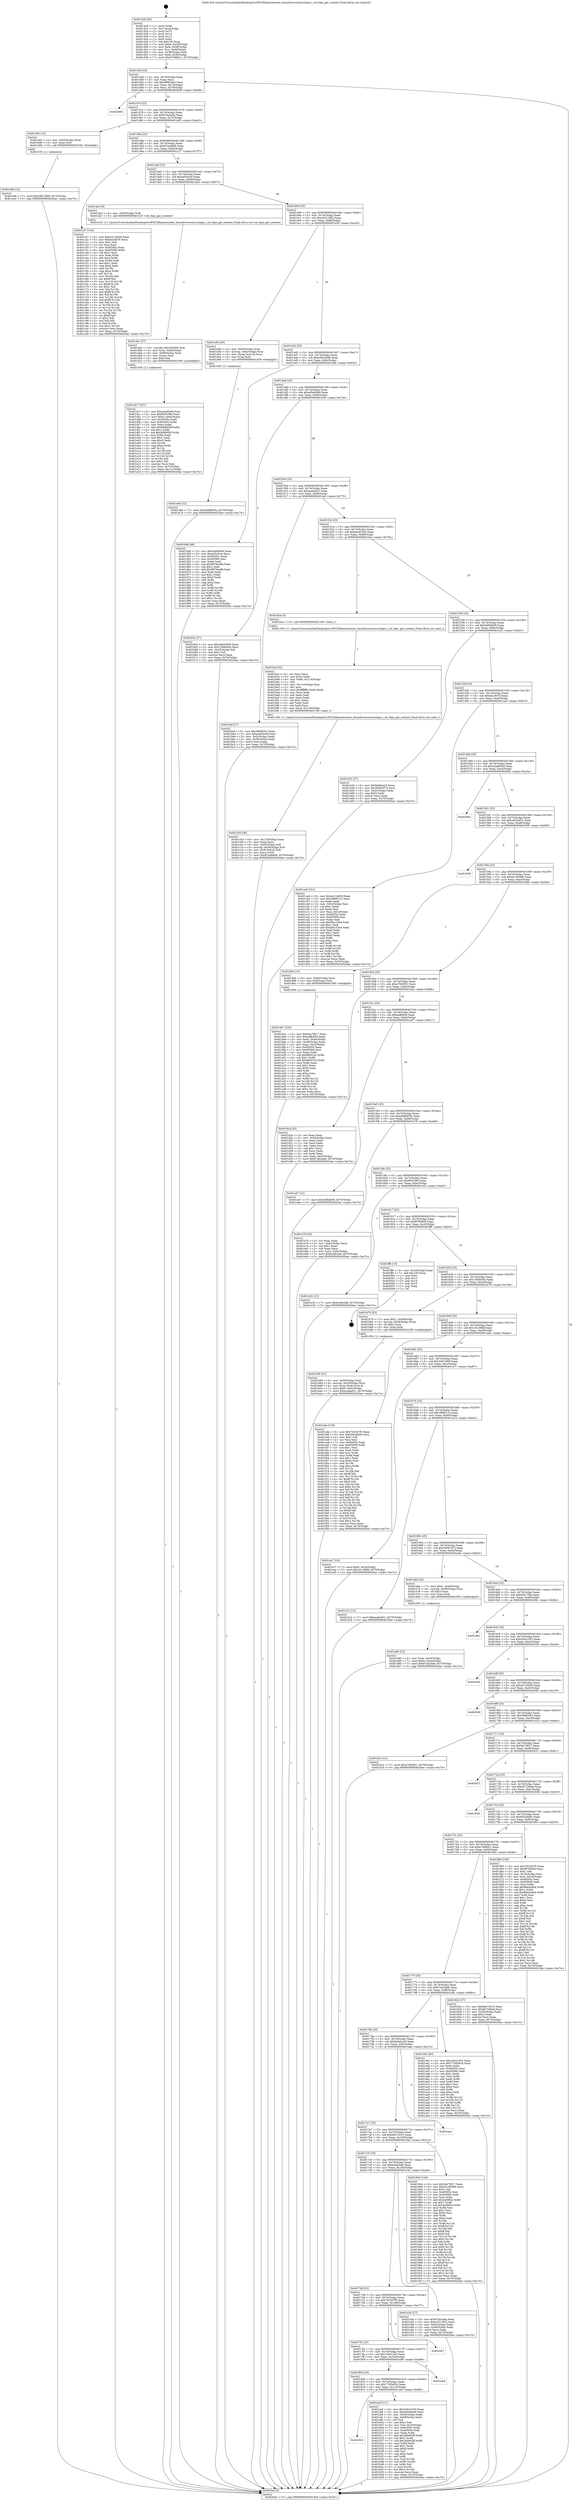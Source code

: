 digraph "0x401430" {
  label = "0x401430 (/mnt/c/Users/mathe/Desktop/tcc/POCII/binaries/extr_linuxdriversmisccxlapi.c_cxl_fops_get_context_Final-ollvm.out::main(0))"
  labelloc = "t"
  node[shape=record]

  Entry [label="",width=0.3,height=0.3,shape=circle,fillcolor=black,style=filled]
  "0x40145d" [label="{
     0x40145d [23]\l
     | [instrs]\l
     &nbsp;&nbsp;0x40145d \<+3\>: mov -0x70(%rbp),%eax\l
     &nbsp;&nbsp;0x401460 \<+2\>: mov %eax,%ecx\l
     &nbsp;&nbsp;0x401462 \<+6\>: sub $0x969f1b63,%ecx\l
     &nbsp;&nbsp;0x401468 \<+3\>: mov %eax,-0x74(%rbp)\l
     &nbsp;&nbsp;0x40146b \<+3\>: mov %ecx,-0x78(%rbp)\l
     &nbsp;&nbsp;0x40146e \<+6\>: je 0000000000402009 \<main+0xbd9\>\l
  }"]
  "0x402009" [label="{
     0x402009\l
  }", style=dashed]
  "0x401474" [label="{
     0x401474 [22]\l
     | [instrs]\l
     &nbsp;&nbsp;0x401474 \<+5\>: jmp 0000000000401479 \<main+0x49\>\l
     &nbsp;&nbsp;0x401479 \<+3\>: mov -0x74(%rbp),%eax\l
     &nbsp;&nbsp;0x40147c \<+5\>: sub $0x97da3ada,%eax\l
     &nbsp;&nbsp;0x401481 \<+3\>: mov %eax,-0x7c(%rbp)\l
     &nbsp;&nbsp;0x401484 \<+6\>: je 0000000000401e92 \<main+0xa62\>\l
  }"]
  Exit [label="",width=0.3,height=0.3,shape=circle,fillcolor=black,style=filled,peripheries=2]
  "0x401e92" [label="{
     0x401e92 [12]\l
     | [instrs]\l
     &nbsp;&nbsp;0x401e92 \<+4\>: mov -0x50(%rbp),%rax\l
     &nbsp;&nbsp;0x401e96 \<+3\>: mov %rax,%rdi\l
     &nbsp;&nbsp;0x401e99 \<+5\>: call 0000000000401030 \<free@plt\>\l
     | [calls]\l
     &nbsp;&nbsp;0x401030 \{1\} (unknown)\l
  }"]
  "0x40148a" [label="{
     0x40148a [22]\l
     | [instrs]\l
     &nbsp;&nbsp;0x40148a \<+5\>: jmp 000000000040148f \<main+0x5f\>\l
     &nbsp;&nbsp;0x40148f \<+3\>: mov -0x74(%rbp),%eax\l
     &nbsp;&nbsp;0x401492 \<+5\>: sub $0x97eeb806,%eax\l
     &nbsp;&nbsp;0x401497 \<+3\>: mov %eax,-0x80(%rbp)\l
     &nbsp;&nbsp;0x40149a \<+6\>: je 0000000000401c27 \<main+0x7f7\>\l
  }"]
  "0x401e9e" [label="{
     0x401e9e [12]\l
     | [instrs]\l
     &nbsp;&nbsp;0x401e9e \<+7\>: movl $0x34b7af08,-0x70(%rbp)\l
     &nbsp;&nbsp;0x401ea5 \<+5\>: jmp 00000000004020ae \<main+0xc7e\>\l
  }"]
  "0x401c27" [label="{
     0x401c27 [134]\l
     | [instrs]\l
     &nbsp;&nbsp;0x401c27 \<+5\>: mov $0x4c216d29,%eax\l
     &nbsp;&nbsp;0x401c2c \<+5\>: mov $0xbeccfe70,%ecx\l
     &nbsp;&nbsp;0x401c31 \<+2\>: mov $0x1,%dl\l
     &nbsp;&nbsp;0x401c33 \<+2\>: xor %esi,%esi\l
     &nbsp;&nbsp;0x401c35 \<+7\>: mov 0x40505c,%edi\l
     &nbsp;&nbsp;0x401c3c \<+8\>: mov 0x405060,%r8d\l
     &nbsp;&nbsp;0x401c44 \<+3\>: sub $0x1,%esi\l
     &nbsp;&nbsp;0x401c47 \<+3\>: mov %edi,%r9d\l
     &nbsp;&nbsp;0x401c4a \<+3\>: add %esi,%r9d\l
     &nbsp;&nbsp;0x401c4d \<+4\>: imul %r9d,%edi\l
     &nbsp;&nbsp;0x401c51 \<+3\>: and $0x1,%edi\l
     &nbsp;&nbsp;0x401c54 \<+3\>: cmp $0x0,%edi\l
     &nbsp;&nbsp;0x401c57 \<+4\>: sete %r10b\l
     &nbsp;&nbsp;0x401c5b \<+4\>: cmp $0xa,%r8d\l
     &nbsp;&nbsp;0x401c5f \<+4\>: setl %r11b\l
     &nbsp;&nbsp;0x401c63 \<+3\>: mov %r10b,%bl\l
     &nbsp;&nbsp;0x401c66 \<+3\>: xor $0xff,%bl\l
     &nbsp;&nbsp;0x401c69 \<+3\>: mov %r11b,%r14b\l
     &nbsp;&nbsp;0x401c6c \<+4\>: xor $0xff,%r14b\l
     &nbsp;&nbsp;0x401c70 \<+3\>: xor $0x1,%dl\l
     &nbsp;&nbsp;0x401c73 \<+3\>: mov %bl,%r15b\l
     &nbsp;&nbsp;0x401c76 \<+4\>: and $0xff,%r15b\l
     &nbsp;&nbsp;0x401c7a \<+3\>: and %dl,%r10b\l
     &nbsp;&nbsp;0x401c7d \<+3\>: mov %r14b,%r12b\l
     &nbsp;&nbsp;0x401c80 \<+4\>: and $0xff,%r12b\l
     &nbsp;&nbsp;0x401c84 \<+3\>: and %dl,%r11b\l
     &nbsp;&nbsp;0x401c87 \<+3\>: or %r10b,%r15b\l
     &nbsp;&nbsp;0x401c8a \<+3\>: or %r11b,%r12b\l
     &nbsp;&nbsp;0x401c8d \<+3\>: xor %r12b,%r15b\l
     &nbsp;&nbsp;0x401c90 \<+3\>: or %r14b,%bl\l
     &nbsp;&nbsp;0x401c93 \<+3\>: xor $0xff,%bl\l
     &nbsp;&nbsp;0x401c96 \<+3\>: or $0x1,%dl\l
     &nbsp;&nbsp;0x401c99 \<+2\>: and %dl,%bl\l
     &nbsp;&nbsp;0x401c9b \<+3\>: or %bl,%r15b\l
     &nbsp;&nbsp;0x401c9e \<+4\>: test $0x1,%r15b\l
     &nbsp;&nbsp;0x401ca2 \<+3\>: cmovne %ecx,%eax\l
     &nbsp;&nbsp;0x401ca5 \<+3\>: mov %eax,-0x70(%rbp)\l
     &nbsp;&nbsp;0x401ca8 \<+5\>: jmp 00000000004020ae \<main+0xc7e\>\l
  }"]
  "0x4014a0" [label="{
     0x4014a0 [25]\l
     | [instrs]\l
     &nbsp;&nbsp;0x4014a0 \<+5\>: jmp 00000000004014a5 \<main+0x75\>\l
     &nbsp;&nbsp;0x4014a5 \<+3\>: mov -0x74(%rbp),%eax\l
     &nbsp;&nbsp;0x4014a8 \<+5\>: sub $0xa05cfcce,%eax\l
     &nbsp;&nbsp;0x4014ad \<+6\>: mov %eax,-0x84(%rbp)\l
     &nbsp;&nbsp;0x4014b3 \<+6\>: je 0000000000401da3 \<main+0x973\>\l
  }"]
  "0x401e6d" [label="{
     0x401e6d [12]\l
     | [instrs]\l
     &nbsp;&nbsp;0x401e6d \<+7\>: movl $0xedd8855b,-0x70(%rbp)\l
     &nbsp;&nbsp;0x401e74 \<+5\>: jmp 00000000004020ae \<main+0xc7e\>\l
  }"]
  "0x401da3" [label="{
     0x401da3 [9]\l
     | [instrs]\l
     &nbsp;&nbsp;0x401da3 \<+4\>: mov -0x50(%rbp),%rdi\l
     &nbsp;&nbsp;0x401da7 \<+5\>: call 0000000000401410 \<cxl_fops_get_context\>\l
     | [calls]\l
     &nbsp;&nbsp;0x401410 \{1\} (/mnt/c/Users/mathe/Desktop/tcc/POCII/binaries/extr_linuxdriversmisccxlapi.c_cxl_fops_get_context_Final-ollvm.out::cxl_fops_get_context)\l
  }"]
  "0x4014b9" [label="{
     0x4014b9 [25]\l
     | [instrs]\l
     &nbsp;&nbsp;0x4014b9 \<+5\>: jmp 00000000004014be \<main+0x8e\>\l
     &nbsp;&nbsp;0x4014be \<+3\>: mov -0x74(%rbp),%eax\l
     &nbsp;&nbsp;0x4014c1 \<+5\>: sub $0xa3311802,%eax\l
     &nbsp;&nbsp;0x4014c6 \<+6\>: mov %eax,-0x88(%rbp)\l
     &nbsp;&nbsp;0x4014cc \<+6\>: je 0000000000401e59 \<main+0xa29\>\l
  }"]
  "0x401dc7" [label="{
     0x401dc7 [107]\l
     | [instrs]\l
     &nbsp;&nbsp;0x401dc7 \<+5\>: mov $0xcbad6049,%esi\l
     &nbsp;&nbsp;0x401dcc \<+5\>: mov $0xf9c91f9d,%ecx\l
     &nbsp;&nbsp;0x401dd1 \<+7\>: movl $0x0,-0x6c(%rbp)\l
     &nbsp;&nbsp;0x401dd8 \<+7\>: mov 0x40505c,%edx\l
     &nbsp;&nbsp;0x401ddf \<+8\>: mov 0x405060,%r8d\l
     &nbsp;&nbsp;0x401de7 \<+3\>: mov %edx,%r9d\l
     &nbsp;&nbsp;0x401dea \<+7\>: add $0x699bf50f,%r9d\l
     &nbsp;&nbsp;0x401df1 \<+4\>: sub $0x1,%r9d\l
     &nbsp;&nbsp;0x401df5 \<+7\>: sub $0x699bf50f,%r9d\l
     &nbsp;&nbsp;0x401dfc \<+4\>: imul %r9d,%edx\l
     &nbsp;&nbsp;0x401e00 \<+3\>: and $0x1,%edx\l
     &nbsp;&nbsp;0x401e03 \<+3\>: cmp $0x0,%edx\l
     &nbsp;&nbsp;0x401e06 \<+4\>: sete %r10b\l
     &nbsp;&nbsp;0x401e0a \<+4\>: cmp $0xa,%r8d\l
     &nbsp;&nbsp;0x401e0e \<+4\>: setl %r11b\l
     &nbsp;&nbsp;0x401e12 \<+3\>: mov %r10b,%bl\l
     &nbsp;&nbsp;0x401e15 \<+3\>: and %r11b,%bl\l
     &nbsp;&nbsp;0x401e18 \<+3\>: xor %r11b,%r10b\l
     &nbsp;&nbsp;0x401e1b \<+3\>: or %r10b,%bl\l
     &nbsp;&nbsp;0x401e1e \<+3\>: test $0x1,%bl\l
     &nbsp;&nbsp;0x401e21 \<+3\>: cmovne %ecx,%esi\l
     &nbsp;&nbsp;0x401e24 \<+3\>: mov %esi,-0x70(%rbp)\l
     &nbsp;&nbsp;0x401e27 \<+6\>: mov %eax,-0x11c(%rbp)\l
     &nbsp;&nbsp;0x401e2d \<+5\>: jmp 00000000004020ae \<main+0xc7e\>\l
  }"]
  "0x401e59" [label="{
     0x401e59 [20]\l
     | [instrs]\l
     &nbsp;&nbsp;0x401e59 \<+4\>: mov -0x50(%rbp),%rax\l
     &nbsp;&nbsp;0x401e5d \<+4\>: movslq -0x6c(%rbp),%rcx\l
     &nbsp;&nbsp;0x401e61 \<+4\>: mov (%rax,%rcx,8),%rax\l
     &nbsp;&nbsp;0x401e65 \<+3\>: mov %rax,%rdi\l
     &nbsp;&nbsp;0x401e68 \<+5\>: call 0000000000401030 \<free@plt\>\l
     | [calls]\l
     &nbsp;&nbsp;0x401030 \{1\} (unknown)\l
  }"]
  "0x4014d2" [label="{
     0x4014d2 [25]\l
     | [instrs]\l
     &nbsp;&nbsp;0x4014d2 \<+5\>: jmp 00000000004014d7 \<main+0xa7\>\l
     &nbsp;&nbsp;0x4014d7 \<+3\>: mov -0x74(%rbp),%eax\l
     &nbsp;&nbsp;0x4014da \<+5\>: sub $0xa46256d9,%eax\l
     &nbsp;&nbsp;0x4014df \<+6\>: mov %eax,-0x8c(%rbp)\l
     &nbsp;&nbsp;0x4014e5 \<+6\>: je 0000000000401d4b \<main+0x91b\>\l
  }"]
  "0x401dac" [label="{
     0x401dac [27]\l
     | [instrs]\l
     &nbsp;&nbsp;0x401dac \<+10\>: movabs $0x4030b6,%rdi\l
     &nbsp;&nbsp;0x401db6 \<+4\>: mov %rax,-0x68(%rbp)\l
     &nbsp;&nbsp;0x401dba \<+4\>: mov -0x68(%rbp),%rax\l
     &nbsp;&nbsp;0x401dbe \<+2\>: mov (%rax),%esi\l
     &nbsp;&nbsp;0x401dc0 \<+2\>: mov $0x0,%al\l
     &nbsp;&nbsp;0x401dc2 \<+5\>: call 0000000000401040 \<printf@plt\>\l
     | [calls]\l
     &nbsp;&nbsp;0x401040 \{1\} (unknown)\l
  }"]
  "0x401d4b" [label="{
     0x401d4b [88]\l
     | [instrs]\l
     &nbsp;&nbsp;0x401d4b \<+5\>: mov $0xcbad6049,%eax\l
     &nbsp;&nbsp;0x401d50 \<+5\>: mov $0xa05cfcce,%ecx\l
     &nbsp;&nbsp;0x401d55 \<+7\>: mov 0x40505c,%edx\l
     &nbsp;&nbsp;0x401d5c \<+7\>: mov 0x405060,%esi\l
     &nbsp;&nbsp;0x401d63 \<+2\>: mov %edx,%edi\l
     &nbsp;&nbsp;0x401d65 \<+6\>: sub $0x9976ea9b,%edi\l
     &nbsp;&nbsp;0x401d6b \<+3\>: sub $0x1,%edi\l
     &nbsp;&nbsp;0x401d6e \<+6\>: add $0x9976ea9b,%edi\l
     &nbsp;&nbsp;0x401d74 \<+3\>: imul %edi,%edx\l
     &nbsp;&nbsp;0x401d77 \<+3\>: and $0x1,%edx\l
     &nbsp;&nbsp;0x401d7a \<+3\>: cmp $0x0,%edx\l
     &nbsp;&nbsp;0x401d7d \<+4\>: sete %r8b\l
     &nbsp;&nbsp;0x401d81 \<+3\>: cmp $0xa,%esi\l
     &nbsp;&nbsp;0x401d84 \<+4\>: setl %r9b\l
     &nbsp;&nbsp;0x401d88 \<+3\>: mov %r8b,%r10b\l
     &nbsp;&nbsp;0x401d8b \<+3\>: and %r9b,%r10b\l
     &nbsp;&nbsp;0x401d8e \<+3\>: xor %r9b,%r8b\l
     &nbsp;&nbsp;0x401d91 \<+3\>: or %r8b,%r10b\l
     &nbsp;&nbsp;0x401d94 \<+4\>: test $0x1,%r10b\l
     &nbsp;&nbsp;0x401d98 \<+3\>: cmovne %ecx,%eax\l
     &nbsp;&nbsp;0x401d9b \<+3\>: mov %eax,-0x70(%rbp)\l
     &nbsp;&nbsp;0x401d9e \<+5\>: jmp 00000000004020ae \<main+0xc7e\>\l
  }"]
  "0x4014eb" [label="{
     0x4014eb [25]\l
     | [instrs]\l
     &nbsp;&nbsp;0x4014eb \<+5\>: jmp 00000000004014f0 \<main+0xc0\>\l
     &nbsp;&nbsp;0x4014f0 \<+3\>: mov -0x74(%rbp),%eax\l
     &nbsp;&nbsp;0x4014f3 \<+5\>: sub $0xa85e0b49,%eax\l
     &nbsp;&nbsp;0x4014f8 \<+6\>: mov %eax,-0x90(%rbp)\l
     &nbsp;&nbsp;0x4014fe \<+6\>: je 0000000000401b5e \<main+0x72e\>\l
  }"]
  "0x401c03" [label="{
     0x401c03 [36]\l
     | [instrs]\l
     &nbsp;&nbsp;0x401c03 \<+6\>: mov -0x118(%rbp),%ecx\l
     &nbsp;&nbsp;0x401c09 \<+3\>: imul %eax,%ecx\l
     &nbsp;&nbsp;0x401c0c \<+4\>: mov -0x50(%rbp),%r8\l
     &nbsp;&nbsp;0x401c10 \<+4\>: movslq -0x54(%rbp),%r9\l
     &nbsp;&nbsp;0x401c14 \<+4\>: mov (%r8,%r9,8),%r8\l
     &nbsp;&nbsp;0x401c18 \<+3\>: mov %ecx,(%r8)\l
     &nbsp;&nbsp;0x401c1b \<+7\>: movl $0x97eeb806,-0x70(%rbp)\l
     &nbsp;&nbsp;0x401c22 \<+5\>: jmp 00000000004020ae \<main+0xc7e\>\l
  }"]
  "0x401b5e" [label="{
     0x401b5e [27]\l
     | [instrs]\l
     &nbsp;&nbsp;0x401b5e \<+5\>: mov $0xa46256d9,%eax\l
     &nbsp;&nbsp;0x401b63 \<+5\>: mov $0x1560b45e,%ecx\l
     &nbsp;&nbsp;0x401b68 \<+3\>: mov -0x25(%rbp),%dl\l
     &nbsp;&nbsp;0x401b6b \<+3\>: test $0x1,%dl\l
     &nbsp;&nbsp;0x401b6e \<+3\>: cmovne %ecx,%eax\l
     &nbsp;&nbsp;0x401b71 \<+3\>: mov %eax,-0x70(%rbp)\l
     &nbsp;&nbsp;0x401b74 \<+5\>: jmp 00000000004020ae \<main+0xc7e\>\l
  }"]
  "0x401504" [label="{
     0x401504 [25]\l
     | [instrs]\l
     &nbsp;&nbsp;0x401504 \<+5\>: jmp 0000000000401509 \<main+0xd9\>\l
     &nbsp;&nbsp;0x401509 \<+3\>: mov -0x74(%rbp),%eax\l
     &nbsp;&nbsp;0x40150c \<+5\>: sub $0xacabad31,%eax\l
     &nbsp;&nbsp;0x401511 \<+6\>: mov %eax,-0x94(%rbp)\l
     &nbsp;&nbsp;0x401517 \<+6\>: je 0000000000401baf \<main+0x77f\>\l
  }"]
  "0x401bcf" [label="{
     0x401bcf [52]\l
     | [instrs]\l
     &nbsp;&nbsp;0x401bcf \<+2\>: xor %ecx,%ecx\l
     &nbsp;&nbsp;0x401bd1 \<+5\>: mov $0x2,%edx\l
     &nbsp;&nbsp;0x401bd6 \<+6\>: mov %edx,-0x114(%rbp)\l
     &nbsp;&nbsp;0x401bdc \<+1\>: cltd\l
     &nbsp;&nbsp;0x401bdd \<+6\>: mov -0x114(%rbp),%esi\l
     &nbsp;&nbsp;0x401be3 \<+2\>: idiv %esi\l
     &nbsp;&nbsp;0x401be5 \<+6\>: imul $0xfffffffe,%edx,%edx\l
     &nbsp;&nbsp;0x401beb \<+2\>: mov %ecx,%edi\l
     &nbsp;&nbsp;0x401bed \<+2\>: sub %edx,%edi\l
     &nbsp;&nbsp;0x401bef \<+2\>: mov %ecx,%edx\l
     &nbsp;&nbsp;0x401bf1 \<+3\>: sub $0x1,%edx\l
     &nbsp;&nbsp;0x401bf4 \<+2\>: add %edx,%edi\l
     &nbsp;&nbsp;0x401bf6 \<+2\>: sub %edi,%ecx\l
     &nbsp;&nbsp;0x401bf8 \<+6\>: mov %ecx,-0x118(%rbp)\l
     &nbsp;&nbsp;0x401bfe \<+5\>: call 0000000000401160 \<next_i\>\l
     | [calls]\l
     &nbsp;&nbsp;0x401160 \{1\} (/mnt/c/Users/mathe/Desktop/tcc/POCII/binaries/extr_linuxdriversmisccxlapi.c_cxl_fops_get_context_Final-ollvm.out::next_i)\l
  }"]
  "0x401baf" [label="{
     0x401baf [27]\l
     | [instrs]\l
     &nbsp;&nbsp;0x401baf \<+5\>: mov $0x59bf0052,%eax\l
     &nbsp;&nbsp;0x401bb4 \<+5\>: mov $0xaee933c8,%ecx\l
     &nbsp;&nbsp;0x401bb9 \<+3\>: mov -0x5c(%rbp),%edx\l
     &nbsp;&nbsp;0x401bbc \<+3\>: cmp -0x58(%rbp),%edx\l
     &nbsp;&nbsp;0x401bbf \<+3\>: cmovl %ecx,%eax\l
     &nbsp;&nbsp;0x401bc2 \<+3\>: mov %eax,-0x70(%rbp)\l
     &nbsp;&nbsp;0x401bc5 \<+5\>: jmp 00000000004020ae \<main+0xc7e\>\l
  }"]
  "0x40151d" [label="{
     0x40151d [25]\l
     | [instrs]\l
     &nbsp;&nbsp;0x40151d \<+5\>: jmp 0000000000401522 \<main+0xf2\>\l
     &nbsp;&nbsp;0x401522 \<+3\>: mov -0x74(%rbp),%eax\l
     &nbsp;&nbsp;0x401525 \<+5\>: sub $0xaee933c8,%eax\l
     &nbsp;&nbsp;0x40152a \<+6\>: mov %eax,-0x98(%rbp)\l
     &nbsp;&nbsp;0x401530 \<+6\>: je 0000000000401bca \<main+0x79a\>\l
  }"]
  "0x401b90" [label="{
     0x401b90 [31]\l
     | [instrs]\l
     &nbsp;&nbsp;0x401b90 \<+4\>: mov -0x50(%rbp),%rdi\l
     &nbsp;&nbsp;0x401b94 \<+4\>: movslq -0x54(%rbp),%rcx\l
     &nbsp;&nbsp;0x401b98 \<+4\>: mov %rax,(%rdi,%rcx,8)\l
     &nbsp;&nbsp;0x401b9c \<+7\>: movl $0x0,-0x5c(%rbp)\l
     &nbsp;&nbsp;0x401ba3 \<+7\>: movl $0xacabad31,-0x70(%rbp)\l
     &nbsp;&nbsp;0x401baa \<+5\>: jmp 00000000004020ae \<main+0xc7e\>\l
  }"]
  "0x401bca" [label="{
     0x401bca [5]\l
     | [instrs]\l
     &nbsp;&nbsp;0x401bca \<+5\>: call 0000000000401160 \<next_i\>\l
     | [calls]\l
     &nbsp;&nbsp;0x401160 \{1\} (/mnt/c/Users/mathe/Desktop/tcc/POCII/binaries/extr_linuxdriversmisccxlapi.c_cxl_fops_get_context_Final-ollvm.out::next_i)\l
  }"]
  "0x401536" [label="{
     0x401536 [25]\l
     | [instrs]\l
     &nbsp;&nbsp;0x401536 \<+5\>: jmp 000000000040153b \<main+0x10b\>\l
     &nbsp;&nbsp;0x40153b \<+3\>: mov -0x74(%rbp),%eax\l
     &nbsp;&nbsp;0x40153e \<+5\>: sub $0xb4f5db09,%eax\l
     &nbsp;&nbsp;0x401543 \<+6\>: mov %eax,-0x9c(%rbp)\l
     &nbsp;&nbsp;0x401549 \<+6\>: je 0000000000401a53 \<main+0x623\>\l
  }"]
  "0x401824" [label="{
     0x401824\l
  }", style=dashed]
  "0x401a53" [label="{
     0x401a53 [27]\l
     | [instrs]\l
     &nbsp;&nbsp;0x401a53 \<+5\>: mov $0x6a0dca24,%eax\l
     &nbsp;&nbsp;0x401a58 \<+5\>: mov $0x3b581973,%ecx\l
     &nbsp;&nbsp;0x401a5d \<+3\>: mov -0x2c(%rbp),%edx\l
     &nbsp;&nbsp;0x401a60 \<+3\>: cmp $0x0,%edx\l
     &nbsp;&nbsp;0x401a63 \<+3\>: cmove %ecx,%eax\l
     &nbsp;&nbsp;0x401a66 \<+3\>: mov %eax,-0x70(%rbp)\l
     &nbsp;&nbsp;0x401a69 \<+5\>: jmp 00000000004020ae \<main+0xc7e\>\l
  }"]
  "0x40154f" [label="{
     0x40154f [25]\l
     | [instrs]\l
     &nbsp;&nbsp;0x40154f \<+5\>: jmp 0000000000401554 \<main+0x124\>\l
     &nbsp;&nbsp;0x401554 \<+3\>: mov -0x74(%rbp),%eax\l
     &nbsp;&nbsp;0x401557 \<+5\>: sub $0xbeccfe70,%eax\l
     &nbsp;&nbsp;0x40155c \<+6\>: mov %eax,-0xa0(%rbp)\l
     &nbsp;&nbsp;0x401562 \<+6\>: je 0000000000401cad \<main+0x87d\>\l
  }"]
  "0x401aef" [label="{
     0x401aef [111]\l
     | [instrs]\l
     &nbsp;&nbsp;0x401aef \<+5\>: mov $0x42b41053,%eax\l
     &nbsp;&nbsp;0x401af4 \<+5\>: mov $0xa85e0b49,%ecx\l
     &nbsp;&nbsp;0x401af9 \<+3\>: mov -0x54(%rbp),%edx\l
     &nbsp;&nbsp;0x401afc \<+3\>: cmp -0x48(%rbp),%edx\l
     &nbsp;&nbsp;0x401aff \<+4\>: setl %sil\l
     &nbsp;&nbsp;0x401b03 \<+4\>: and $0x1,%sil\l
     &nbsp;&nbsp;0x401b07 \<+4\>: mov %sil,-0x25(%rbp)\l
     &nbsp;&nbsp;0x401b0b \<+7\>: mov 0x40505c,%edx\l
     &nbsp;&nbsp;0x401b12 \<+7\>: mov 0x405060,%edi\l
     &nbsp;&nbsp;0x401b19 \<+3\>: mov %edx,%r8d\l
     &nbsp;&nbsp;0x401b1c \<+7\>: add $0x280e92ff,%r8d\l
     &nbsp;&nbsp;0x401b23 \<+4\>: sub $0x1,%r8d\l
     &nbsp;&nbsp;0x401b27 \<+7\>: sub $0x280e92ff,%r8d\l
     &nbsp;&nbsp;0x401b2e \<+4\>: imul %r8d,%edx\l
     &nbsp;&nbsp;0x401b32 \<+3\>: and $0x1,%edx\l
     &nbsp;&nbsp;0x401b35 \<+3\>: cmp $0x0,%edx\l
     &nbsp;&nbsp;0x401b38 \<+4\>: sete %sil\l
     &nbsp;&nbsp;0x401b3c \<+3\>: cmp $0xa,%edi\l
     &nbsp;&nbsp;0x401b3f \<+4\>: setl %r9b\l
     &nbsp;&nbsp;0x401b43 \<+3\>: mov %sil,%r10b\l
     &nbsp;&nbsp;0x401b46 \<+3\>: and %r9b,%r10b\l
     &nbsp;&nbsp;0x401b49 \<+3\>: xor %r9b,%sil\l
     &nbsp;&nbsp;0x401b4c \<+3\>: or %sil,%r10b\l
     &nbsp;&nbsp;0x401b4f \<+4\>: test $0x1,%r10b\l
     &nbsp;&nbsp;0x401b53 \<+3\>: cmovne %ecx,%eax\l
     &nbsp;&nbsp;0x401b56 \<+3\>: mov %eax,-0x70(%rbp)\l
     &nbsp;&nbsp;0x401b59 \<+5\>: jmp 00000000004020ae \<main+0xc7e\>\l
  }"]
  "0x401cad" [label="{
     0x401cad [101]\l
     | [instrs]\l
     &nbsp;&nbsp;0x401cad \<+5\>: mov $0x4c216d29,%eax\l
     &nbsp;&nbsp;0x401cb2 \<+5\>: mov $0x396f511e,%ecx\l
     &nbsp;&nbsp;0x401cb7 \<+2\>: xor %edx,%edx\l
     &nbsp;&nbsp;0x401cb9 \<+3\>: mov -0x5c(%rbp),%esi\l
     &nbsp;&nbsp;0x401cbc \<+3\>: sub $0x1,%edx\l
     &nbsp;&nbsp;0x401cbf \<+2\>: sub %edx,%esi\l
     &nbsp;&nbsp;0x401cc1 \<+3\>: mov %esi,-0x5c(%rbp)\l
     &nbsp;&nbsp;0x401cc4 \<+7\>: mov 0x40505c,%edx\l
     &nbsp;&nbsp;0x401ccb \<+7\>: mov 0x405060,%esi\l
     &nbsp;&nbsp;0x401cd2 \<+2\>: mov %edx,%edi\l
     &nbsp;&nbsp;0x401cd4 \<+6\>: sub $0x59cc33e4,%edi\l
     &nbsp;&nbsp;0x401cda \<+3\>: sub $0x1,%edi\l
     &nbsp;&nbsp;0x401cdd \<+6\>: add $0x59cc33e4,%edi\l
     &nbsp;&nbsp;0x401ce3 \<+3\>: imul %edi,%edx\l
     &nbsp;&nbsp;0x401ce6 \<+3\>: and $0x1,%edx\l
     &nbsp;&nbsp;0x401ce9 \<+3\>: cmp $0x0,%edx\l
     &nbsp;&nbsp;0x401cec \<+4\>: sete %r8b\l
     &nbsp;&nbsp;0x401cf0 \<+3\>: cmp $0xa,%esi\l
     &nbsp;&nbsp;0x401cf3 \<+4\>: setl %r9b\l
     &nbsp;&nbsp;0x401cf7 \<+3\>: mov %r8b,%r10b\l
     &nbsp;&nbsp;0x401cfa \<+3\>: and %r9b,%r10b\l
     &nbsp;&nbsp;0x401cfd \<+3\>: xor %r9b,%r8b\l
     &nbsp;&nbsp;0x401d00 \<+3\>: or %r8b,%r10b\l
     &nbsp;&nbsp;0x401d03 \<+4\>: test $0x1,%r10b\l
     &nbsp;&nbsp;0x401d07 \<+3\>: cmovne %ecx,%eax\l
     &nbsp;&nbsp;0x401d0a \<+3\>: mov %eax,-0x70(%rbp)\l
     &nbsp;&nbsp;0x401d0d \<+5\>: jmp 00000000004020ae \<main+0xc7e\>\l
  }"]
  "0x401568" [label="{
     0x401568 [25]\l
     | [instrs]\l
     &nbsp;&nbsp;0x401568 \<+5\>: jmp 000000000040156d \<main+0x13d\>\l
     &nbsp;&nbsp;0x40156d \<+3\>: mov -0x74(%rbp),%eax\l
     &nbsp;&nbsp;0x401570 \<+5\>: sub $0xcbad6049,%eax\l
     &nbsp;&nbsp;0x401575 \<+6\>: mov %eax,-0xa4(%rbp)\l
     &nbsp;&nbsp;0x40157b \<+6\>: je 000000000040206a \<main+0xc3a\>\l
  }"]
  "0x40180b" [label="{
     0x40180b [25]\l
     | [instrs]\l
     &nbsp;&nbsp;0x40180b \<+5\>: jmp 0000000000401810 \<main+0x3e0\>\l
     &nbsp;&nbsp;0x401810 \<+3\>: mov -0x74(%rbp),%eax\l
     &nbsp;&nbsp;0x401813 \<+5\>: sub $0x77d5b916,%eax\l
     &nbsp;&nbsp;0x401818 \<+6\>: mov %eax,-0x110(%rbp)\l
     &nbsp;&nbsp;0x40181e \<+6\>: je 0000000000401aef \<main+0x6bf\>\l
  }"]
  "0x40206a" [label="{
     0x40206a\l
  }", style=dashed]
  "0x401581" [label="{
     0x401581 [25]\l
     | [instrs]\l
     &nbsp;&nbsp;0x401581 \<+5\>: jmp 0000000000401586 \<main+0x156\>\l
     &nbsp;&nbsp;0x401586 \<+3\>: mov -0x74(%rbp),%eax\l
     &nbsp;&nbsp;0x401589 \<+5\>: sub $0xced32d51,%eax\l
     &nbsp;&nbsp;0x40158e \<+6\>: mov %eax,-0xa8(%rbp)\l
     &nbsp;&nbsp;0x401594 \<+6\>: je 0000000000401938 \<main+0x508\>\l
  }"]
  "0x401eb6" [label="{
     0x401eb6\l
  }", style=dashed]
  "0x401938" [label="{
     0x401938\l
  }", style=dashed]
  "0x40159a" [label="{
     0x40159a [25]\l
     | [instrs]\l
     &nbsp;&nbsp;0x40159a \<+5\>: jmp 000000000040159f \<main+0x16f\>\l
     &nbsp;&nbsp;0x40159f \<+3\>: mov -0x74(%rbp),%eax\l
     &nbsp;&nbsp;0x4015a2 \<+5\>: sub $0xd2195996,%eax\l
     &nbsp;&nbsp;0x4015a7 \<+6\>: mov %eax,-0xac(%rbp)\l
     &nbsp;&nbsp;0x4015ad \<+6\>: je 00000000004019d4 \<main+0x5a4\>\l
  }"]
  "0x4017f2" [label="{
     0x4017f2 [25]\l
     | [instrs]\l
     &nbsp;&nbsp;0x4017f2 \<+5\>: jmp 00000000004017f7 \<main+0x3c7\>\l
     &nbsp;&nbsp;0x4017f7 \<+3\>: mov -0x74(%rbp),%eax\l
     &nbsp;&nbsp;0x4017fa \<+5\>: sub $0x70e01243,%eax\l
     &nbsp;&nbsp;0x4017ff \<+6\>: mov %eax,-0x10c(%rbp)\l
     &nbsp;&nbsp;0x401805 \<+6\>: je 0000000000401eb6 \<main+0xa86\>\l
  }"]
  "0x4019d4" [label="{
     0x4019d4 [13]\l
     | [instrs]\l
     &nbsp;&nbsp;0x4019d4 \<+4\>: mov -0x40(%rbp),%rax\l
     &nbsp;&nbsp;0x4019d8 \<+4\>: mov 0x8(%rax),%rdi\l
     &nbsp;&nbsp;0x4019dc \<+5\>: call 0000000000401060 \<atoi@plt\>\l
     | [calls]\l
     &nbsp;&nbsp;0x401060 \{1\} (unknown)\l
  }"]
  "0x4015b3" [label="{
     0x4015b3 [25]\l
     | [instrs]\l
     &nbsp;&nbsp;0x4015b3 \<+5\>: jmp 00000000004015b8 \<main+0x188\>\l
     &nbsp;&nbsp;0x4015b8 \<+3\>: mov -0x74(%rbp),%eax\l
     &nbsp;&nbsp;0x4015bb \<+5\>: sub $0xe7945f51,%eax\l
     &nbsp;&nbsp;0x4015c0 \<+6\>: mov %eax,-0xb0(%rbp)\l
     &nbsp;&nbsp;0x4015c6 \<+6\>: je 0000000000401d2a \<main+0x8fa\>\l
  }"]
  "0x4020a7" [label="{
     0x4020a7\l
  }", style=dashed]
  "0x401d2a" [label="{
     0x401d2a [33]\l
     | [instrs]\l
     &nbsp;&nbsp;0x401d2a \<+2\>: xor %eax,%eax\l
     &nbsp;&nbsp;0x401d2c \<+3\>: mov -0x54(%rbp),%ecx\l
     &nbsp;&nbsp;0x401d2f \<+2\>: mov %eax,%edx\l
     &nbsp;&nbsp;0x401d31 \<+2\>: sub %ecx,%edx\l
     &nbsp;&nbsp;0x401d33 \<+2\>: mov %eax,%ecx\l
     &nbsp;&nbsp;0x401d35 \<+3\>: sub $0x1,%ecx\l
     &nbsp;&nbsp;0x401d38 \<+2\>: add %ecx,%edx\l
     &nbsp;&nbsp;0x401d3a \<+2\>: sub %edx,%eax\l
     &nbsp;&nbsp;0x401d3c \<+3\>: mov %eax,-0x54(%rbp)\l
     &nbsp;&nbsp;0x401d3f \<+7\>: movl $0x67ab2da6,-0x70(%rbp)\l
     &nbsp;&nbsp;0x401d46 \<+5\>: jmp 00000000004020ae \<main+0xc7e\>\l
  }"]
  "0x4015cc" [label="{
     0x4015cc [25]\l
     | [instrs]\l
     &nbsp;&nbsp;0x4015cc \<+5\>: jmp 00000000004015d1 \<main+0x1a1\>\l
     &nbsp;&nbsp;0x4015d1 \<+3\>: mov -0x74(%rbp),%eax\l
     &nbsp;&nbsp;0x4015d4 \<+5\>: sub $0xeaffc65d,%eax\l
     &nbsp;&nbsp;0x4015d9 \<+6\>: mov %eax,-0xb4(%rbp)\l
     &nbsp;&nbsp;0x4015df \<+6\>: je 0000000000401a47 \<main+0x617\>\l
  }"]
  "0x4017d9" [label="{
     0x4017d9 [25]\l
     | [instrs]\l
     &nbsp;&nbsp;0x4017d9 \<+5\>: jmp 00000000004017de \<main+0x3ae\>\l
     &nbsp;&nbsp;0x4017de \<+3\>: mov -0x74(%rbp),%eax\l
     &nbsp;&nbsp;0x4017e1 \<+5\>: sub $0x7023d7f5,%eax\l
     &nbsp;&nbsp;0x4017e6 \<+6\>: mov %eax,-0x108(%rbp)\l
     &nbsp;&nbsp;0x4017ec \<+6\>: je 00000000004020a7 \<main+0xc77\>\l
  }"]
  "0x401a47" [label="{
     0x401a47 [12]\l
     | [instrs]\l
     &nbsp;&nbsp;0x401a47 \<+7\>: movl $0xb4f5db09,-0x70(%rbp)\l
     &nbsp;&nbsp;0x401a4e \<+5\>: jmp 00000000004020ae \<main+0xc7e\>\l
  }"]
  "0x4015e5" [label="{
     0x4015e5 [25]\l
     | [instrs]\l
     &nbsp;&nbsp;0x4015e5 \<+5\>: jmp 00000000004015ea \<main+0x1ba\>\l
     &nbsp;&nbsp;0x4015ea \<+3\>: mov -0x74(%rbp),%eax\l
     &nbsp;&nbsp;0x4015ed \<+5\>: sub $0xedd8855b,%eax\l
     &nbsp;&nbsp;0x4015f2 \<+6\>: mov %eax,-0xb8(%rbp)\l
     &nbsp;&nbsp;0x4015f8 \<+6\>: je 0000000000401e79 \<main+0xa49\>\l
  }"]
  "0x401e3e" [label="{
     0x401e3e [27]\l
     | [instrs]\l
     &nbsp;&nbsp;0x401e3e \<+5\>: mov $0x97da3ada,%eax\l
     &nbsp;&nbsp;0x401e43 \<+5\>: mov $0xa3311802,%ecx\l
     &nbsp;&nbsp;0x401e48 \<+3\>: mov -0x6c(%rbp),%edx\l
     &nbsp;&nbsp;0x401e4b \<+3\>: cmp -0x48(%rbp),%edx\l
     &nbsp;&nbsp;0x401e4e \<+3\>: cmovl %ecx,%eax\l
     &nbsp;&nbsp;0x401e51 \<+3\>: mov %eax,-0x70(%rbp)\l
     &nbsp;&nbsp;0x401e54 \<+5\>: jmp 00000000004020ae \<main+0xc7e\>\l
  }"]
  "0x401e79" [label="{
     0x401e79 [25]\l
     | [instrs]\l
     &nbsp;&nbsp;0x401e79 \<+2\>: xor %eax,%eax\l
     &nbsp;&nbsp;0x401e7b \<+3\>: mov -0x6c(%rbp),%ecx\l
     &nbsp;&nbsp;0x401e7e \<+3\>: sub $0x1,%eax\l
     &nbsp;&nbsp;0x401e81 \<+2\>: sub %eax,%ecx\l
     &nbsp;&nbsp;0x401e83 \<+3\>: mov %ecx,-0x6c(%rbp)\l
     &nbsp;&nbsp;0x401e86 \<+7\>: movl $0x6cbfe3a8,-0x70(%rbp)\l
     &nbsp;&nbsp;0x401e8d \<+5\>: jmp 00000000004020ae \<main+0xc7e\>\l
  }"]
  "0x4015fe" [label="{
     0x4015fe [25]\l
     | [instrs]\l
     &nbsp;&nbsp;0x4015fe \<+5\>: jmp 0000000000401603 \<main+0x1d3\>\l
     &nbsp;&nbsp;0x401603 \<+3\>: mov -0x74(%rbp),%eax\l
     &nbsp;&nbsp;0x401606 \<+5\>: sub $0xf9c91f9d,%eax\l
     &nbsp;&nbsp;0x40160b \<+6\>: mov %eax,-0xbc(%rbp)\l
     &nbsp;&nbsp;0x401611 \<+6\>: je 0000000000401e32 \<main+0xa02\>\l
  }"]
  "0x401a85" [label="{
     0x401a85 [23]\l
     | [instrs]\l
     &nbsp;&nbsp;0x401a85 \<+4\>: mov %rax,-0x50(%rbp)\l
     &nbsp;&nbsp;0x401a89 \<+7\>: movl $0x0,-0x54(%rbp)\l
     &nbsp;&nbsp;0x401a90 \<+7\>: movl $0x67ab2da6,-0x70(%rbp)\l
     &nbsp;&nbsp;0x401a97 \<+5\>: jmp 00000000004020ae \<main+0xc7e\>\l
  }"]
  "0x401e32" [label="{
     0x401e32 [12]\l
     | [instrs]\l
     &nbsp;&nbsp;0x401e32 \<+7\>: movl $0x6cbfe3a8,-0x70(%rbp)\l
     &nbsp;&nbsp;0x401e39 \<+5\>: jmp 00000000004020ae \<main+0xc7e\>\l
  }"]
  "0x401617" [label="{
     0x401617 [25]\l
     | [instrs]\l
     &nbsp;&nbsp;0x401617 \<+5\>: jmp 000000000040161c \<main+0x1ec\>\l
     &nbsp;&nbsp;0x40161c \<+3\>: mov -0x74(%rbp),%eax\l
     &nbsp;&nbsp;0x40161f \<+5\>: sub $0xff7d5900,%eax\l
     &nbsp;&nbsp;0x401624 \<+6\>: mov %eax,-0xc0(%rbp)\l
     &nbsp;&nbsp;0x40162a \<+6\>: je 0000000000401ff6 \<main+0xbc6\>\l
  }"]
  "0x4019e1" [label="{
     0x4019e1 [102]\l
     | [instrs]\l
     &nbsp;&nbsp;0x4019e1 \<+5\>: mov $0x5dc78f17,%ecx\l
     &nbsp;&nbsp;0x4019e6 \<+5\>: mov $0xeaffc65d,%edx\l
     &nbsp;&nbsp;0x4019eb \<+3\>: mov %eax,-0x44(%rbp)\l
     &nbsp;&nbsp;0x4019ee \<+3\>: mov -0x44(%rbp),%eax\l
     &nbsp;&nbsp;0x4019f1 \<+3\>: mov %eax,-0x2c(%rbp)\l
     &nbsp;&nbsp;0x4019f4 \<+7\>: mov 0x40505c,%eax\l
     &nbsp;&nbsp;0x4019fb \<+7\>: mov 0x405060,%esi\l
     &nbsp;&nbsp;0x401a02 \<+3\>: mov %eax,%r8d\l
     &nbsp;&nbsp;0x401a05 \<+7\>: sub $0x8f45332,%r8d\l
     &nbsp;&nbsp;0x401a0c \<+4\>: sub $0x1,%r8d\l
     &nbsp;&nbsp;0x401a10 \<+7\>: add $0x8f45332,%r8d\l
     &nbsp;&nbsp;0x401a17 \<+4\>: imul %r8d,%eax\l
     &nbsp;&nbsp;0x401a1b \<+3\>: and $0x1,%eax\l
     &nbsp;&nbsp;0x401a1e \<+3\>: cmp $0x0,%eax\l
     &nbsp;&nbsp;0x401a21 \<+4\>: sete %r9b\l
     &nbsp;&nbsp;0x401a25 \<+3\>: cmp $0xa,%esi\l
     &nbsp;&nbsp;0x401a28 \<+4\>: setl %r10b\l
     &nbsp;&nbsp;0x401a2c \<+3\>: mov %r9b,%r11b\l
     &nbsp;&nbsp;0x401a2f \<+3\>: and %r10b,%r11b\l
     &nbsp;&nbsp;0x401a32 \<+3\>: xor %r10b,%r9b\l
     &nbsp;&nbsp;0x401a35 \<+3\>: or %r9b,%r11b\l
     &nbsp;&nbsp;0x401a38 \<+4\>: test $0x1,%r11b\l
     &nbsp;&nbsp;0x401a3c \<+3\>: cmovne %edx,%ecx\l
     &nbsp;&nbsp;0x401a3f \<+3\>: mov %ecx,-0x70(%rbp)\l
     &nbsp;&nbsp;0x401a42 \<+5\>: jmp 00000000004020ae \<main+0xc7e\>\l
  }"]
  "0x401ff6" [label="{
     0x401ff6 [19]\l
     | [instrs]\l
     &nbsp;&nbsp;0x401ff6 \<+3\>: mov -0x24(%rbp),%eax\l
     &nbsp;&nbsp;0x401ff9 \<+7\>: add $0x100,%rsp\l
     &nbsp;&nbsp;0x402000 \<+1\>: pop %rbx\l
     &nbsp;&nbsp;0x402001 \<+2\>: pop %r12\l
     &nbsp;&nbsp;0x402003 \<+2\>: pop %r14\l
     &nbsp;&nbsp;0x402005 \<+2\>: pop %r15\l
     &nbsp;&nbsp;0x402007 \<+1\>: pop %rbp\l
     &nbsp;&nbsp;0x402008 \<+1\>: ret\l
  }"]
  "0x401630" [label="{
     0x401630 [25]\l
     | [instrs]\l
     &nbsp;&nbsp;0x401630 \<+5\>: jmp 0000000000401635 \<main+0x205\>\l
     &nbsp;&nbsp;0x401635 \<+3\>: mov -0x74(%rbp),%eax\l
     &nbsp;&nbsp;0x401638 \<+5\>: sub $0x1560b45e,%eax\l
     &nbsp;&nbsp;0x40163d \<+6\>: mov %eax,-0xc4(%rbp)\l
     &nbsp;&nbsp;0x401643 \<+6\>: je 0000000000401b79 \<main+0x749\>\l
  }"]
  "0x4017c0" [label="{
     0x4017c0 [25]\l
     | [instrs]\l
     &nbsp;&nbsp;0x4017c0 \<+5\>: jmp 00000000004017c5 \<main+0x395\>\l
     &nbsp;&nbsp;0x4017c5 \<+3\>: mov -0x74(%rbp),%eax\l
     &nbsp;&nbsp;0x4017c8 \<+5\>: sub $0x6cbfe3a8,%eax\l
     &nbsp;&nbsp;0x4017cd \<+6\>: mov %eax,-0x104(%rbp)\l
     &nbsp;&nbsp;0x4017d3 \<+6\>: je 0000000000401e3e \<main+0xa0e\>\l
  }"]
  "0x401b79" [label="{
     0x401b79 [23]\l
     | [instrs]\l
     &nbsp;&nbsp;0x401b79 \<+7\>: movl $0x1,-0x58(%rbp)\l
     &nbsp;&nbsp;0x401b80 \<+4\>: movslq -0x58(%rbp),%rax\l
     &nbsp;&nbsp;0x401b84 \<+4\>: shl $0x2,%rax\l
     &nbsp;&nbsp;0x401b88 \<+3\>: mov %rax,%rdi\l
     &nbsp;&nbsp;0x401b8b \<+5\>: call 0000000000401050 \<malloc@plt\>\l
     | [calls]\l
     &nbsp;&nbsp;0x401050 \{1\} (unknown)\l
  }"]
  "0x401649" [label="{
     0x401649 [25]\l
     | [instrs]\l
     &nbsp;&nbsp;0x401649 \<+5\>: jmp 000000000040164e \<main+0x21e\>\l
     &nbsp;&nbsp;0x40164e \<+3\>: mov -0x74(%rbp),%eax\l
     &nbsp;&nbsp;0x401651 \<+5\>: sub $0x16138fdf,%eax\l
     &nbsp;&nbsp;0x401656 \<+6\>: mov %eax,-0xc8(%rbp)\l
     &nbsp;&nbsp;0x40165c \<+6\>: je 0000000000401eda \<main+0xaaa\>\l
  }"]
  "0x401944" [label="{
     0x401944 [144]\l
     | [instrs]\l
     &nbsp;&nbsp;0x401944 \<+5\>: mov $0x5dc78f17,%eax\l
     &nbsp;&nbsp;0x401949 \<+5\>: mov $0xd2195996,%ecx\l
     &nbsp;&nbsp;0x40194e \<+2\>: mov $0x1,%dl\l
     &nbsp;&nbsp;0x401950 \<+7\>: mov 0x40505c,%esi\l
     &nbsp;&nbsp;0x401957 \<+7\>: mov 0x405060,%edi\l
     &nbsp;&nbsp;0x40195e \<+3\>: mov %esi,%r8d\l
     &nbsp;&nbsp;0x401961 \<+7\>: add $0x4a56f2e,%r8d\l
     &nbsp;&nbsp;0x401968 \<+4\>: sub $0x1,%r8d\l
     &nbsp;&nbsp;0x40196c \<+7\>: sub $0x4a56f2e,%r8d\l
     &nbsp;&nbsp;0x401973 \<+4\>: imul %r8d,%esi\l
     &nbsp;&nbsp;0x401977 \<+3\>: and $0x1,%esi\l
     &nbsp;&nbsp;0x40197a \<+3\>: cmp $0x0,%esi\l
     &nbsp;&nbsp;0x40197d \<+4\>: sete %r9b\l
     &nbsp;&nbsp;0x401981 \<+3\>: cmp $0xa,%edi\l
     &nbsp;&nbsp;0x401984 \<+4\>: setl %r10b\l
     &nbsp;&nbsp;0x401988 \<+3\>: mov %r9b,%r11b\l
     &nbsp;&nbsp;0x40198b \<+4\>: xor $0xff,%r11b\l
     &nbsp;&nbsp;0x40198f \<+3\>: mov %r10b,%bl\l
     &nbsp;&nbsp;0x401992 \<+3\>: xor $0xff,%bl\l
     &nbsp;&nbsp;0x401995 \<+3\>: xor $0x0,%dl\l
     &nbsp;&nbsp;0x401998 \<+3\>: mov %r11b,%r14b\l
     &nbsp;&nbsp;0x40199b \<+4\>: and $0x0,%r14b\l
     &nbsp;&nbsp;0x40199f \<+3\>: and %dl,%r9b\l
     &nbsp;&nbsp;0x4019a2 \<+3\>: mov %bl,%r15b\l
     &nbsp;&nbsp;0x4019a5 \<+4\>: and $0x0,%r15b\l
     &nbsp;&nbsp;0x4019a9 \<+3\>: and %dl,%r10b\l
     &nbsp;&nbsp;0x4019ac \<+3\>: or %r9b,%r14b\l
     &nbsp;&nbsp;0x4019af \<+3\>: or %r10b,%r15b\l
     &nbsp;&nbsp;0x4019b2 \<+3\>: xor %r15b,%r14b\l
     &nbsp;&nbsp;0x4019b5 \<+3\>: or %bl,%r11b\l
     &nbsp;&nbsp;0x4019b8 \<+4\>: xor $0xff,%r11b\l
     &nbsp;&nbsp;0x4019bc \<+3\>: or $0x0,%dl\l
     &nbsp;&nbsp;0x4019bf \<+3\>: and %dl,%r11b\l
     &nbsp;&nbsp;0x4019c2 \<+3\>: or %r11b,%r14b\l
     &nbsp;&nbsp;0x4019c5 \<+4\>: test $0x1,%r14b\l
     &nbsp;&nbsp;0x4019c9 \<+3\>: cmovne %ecx,%eax\l
     &nbsp;&nbsp;0x4019cc \<+3\>: mov %eax,-0x70(%rbp)\l
     &nbsp;&nbsp;0x4019cf \<+5\>: jmp 00000000004020ae \<main+0xc7e\>\l
  }"]
  "0x401eda" [label="{
     0x401eda [134]\l
     | [instrs]\l
     &nbsp;&nbsp;0x401eda \<+5\>: mov $0x7023d7f5,%eax\l
     &nbsp;&nbsp;0x401edf \<+5\>: mov $0x65e34b8c,%ecx\l
     &nbsp;&nbsp;0x401ee4 \<+2\>: mov $0x1,%dl\l
     &nbsp;&nbsp;0x401ee6 \<+2\>: xor %esi,%esi\l
     &nbsp;&nbsp;0x401ee8 \<+7\>: mov 0x40505c,%edi\l
     &nbsp;&nbsp;0x401eef \<+8\>: mov 0x405060,%r8d\l
     &nbsp;&nbsp;0x401ef7 \<+3\>: sub $0x1,%esi\l
     &nbsp;&nbsp;0x401efa \<+3\>: mov %edi,%r9d\l
     &nbsp;&nbsp;0x401efd \<+3\>: add %esi,%r9d\l
     &nbsp;&nbsp;0x401f00 \<+4\>: imul %r9d,%edi\l
     &nbsp;&nbsp;0x401f04 \<+3\>: and $0x1,%edi\l
     &nbsp;&nbsp;0x401f07 \<+3\>: cmp $0x0,%edi\l
     &nbsp;&nbsp;0x401f0a \<+4\>: sete %r10b\l
     &nbsp;&nbsp;0x401f0e \<+4\>: cmp $0xa,%r8d\l
     &nbsp;&nbsp;0x401f12 \<+4\>: setl %r11b\l
     &nbsp;&nbsp;0x401f16 \<+3\>: mov %r10b,%bl\l
     &nbsp;&nbsp;0x401f19 \<+3\>: xor $0xff,%bl\l
     &nbsp;&nbsp;0x401f1c \<+3\>: mov %r11b,%r14b\l
     &nbsp;&nbsp;0x401f1f \<+4\>: xor $0xff,%r14b\l
     &nbsp;&nbsp;0x401f23 \<+3\>: xor $0x0,%dl\l
     &nbsp;&nbsp;0x401f26 \<+3\>: mov %bl,%r15b\l
     &nbsp;&nbsp;0x401f29 \<+4\>: and $0x0,%r15b\l
     &nbsp;&nbsp;0x401f2d \<+3\>: and %dl,%r10b\l
     &nbsp;&nbsp;0x401f30 \<+3\>: mov %r14b,%r12b\l
     &nbsp;&nbsp;0x401f33 \<+4\>: and $0x0,%r12b\l
     &nbsp;&nbsp;0x401f37 \<+3\>: and %dl,%r11b\l
     &nbsp;&nbsp;0x401f3a \<+3\>: or %r10b,%r15b\l
     &nbsp;&nbsp;0x401f3d \<+3\>: or %r11b,%r12b\l
     &nbsp;&nbsp;0x401f40 \<+3\>: xor %r12b,%r15b\l
     &nbsp;&nbsp;0x401f43 \<+3\>: or %r14b,%bl\l
     &nbsp;&nbsp;0x401f46 \<+3\>: xor $0xff,%bl\l
     &nbsp;&nbsp;0x401f49 \<+3\>: or $0x0,%dl\l
     &nbsp;&nbsp;0x401f4c \<+2\>: and %dl,%bl\l
     &nbsp;&nbsp;0x401f4e \<+3\>: or %bl,%r15b\l
     &nbsp;&nbsp;0x401f51 \<+4\>: test $0x1,%r15b\l
     &nbsp;&nbsp;0x401f55 \<+3\>: cmovne %ecx,%eax\l
     &nbsp;&nbsp;0x401f58 \<+3\>: mov %eax,-0x70(%rbp)\l
     &nbsp;&nbsp;0x401f5b \<+5\>: jmp 00000000004020ae \<main+0xc7e\>\l
  }"]
  "0x401662" [label="{
     0x401662 [25]\l
     | [instrs]\l
     &nbsp;&nbsp;0x401662 \<+5\>: jmp 0000000000401667 \<main+0x237\>\l
     &nbsp;&nbsp;0x401667 \<+3\>: mov -0x74(%rbp),%eax\l
     &nbsp;&nbsp;0x40166a \<+5\>: sub $0x34b7af08,%eax\l
     &nbsp;&nbsp;0x40166f \<+6\>: mov %eax,-0xcc(%rbp)\l
     &nbsp;&nbsp;0x401675 \<+6\>: je 0000000000401ec7 \<main+0xa97\>\l
  }"]
  "0x4017a7" [label="{
     0x4017a7 [25]\l
     | [instrs]\l
     &nbsp;&nbsp;0x4017a7 \<+5\>: jmp 00000000004017ac \<main+0x37c\>\l
     &nbsp;&nbsp;0x4017ac \<+3\>: mov -0x74(%rbp),%eax\l
     &nbsp;&nbsp;0x4017af \<+5\>: sub $0x6be7e515,%eax\l
     &nbsp;&nbsp;0x4017b4 \<+6\>: mov %eax,-0x100(%rbp)\l
     &nbsp;&nbsp;0x4017ba \<+6\>: je 0000000000401944 \<main+0x514\>\l
  }"]
  "0x401ec7" [label="{
     0x401ec7 [19]\l
     | [instrs]\l
     &nbsp;&nbsp;0x401ec7 \<+7\>: movl $0x0,-0x34(%rbp)\l
     &nbsp;&nbsp;0x401ece \<+7\>: movl $0x16138fdf,-0x70(%rbp)\l
     &nbsp;&nbsp;0x401ed5 \<+5\>: jmp 00000000004020ae \<main+0xc7e\>\l
  }"]
  "0x40167b" [label="{
     0x40167b [25]\l
     | [instrs]\l
     &nbsp;&nbsp;0x40167b \<+5\>: jmp 0000000000401680 \<main+0x250\>\l
     &nbsp;&nbsp;0x401680 \<+3\>: mov -0x74(%rbp),%eax\l
     &nbsp;&nbsp;0x401683 \<+5\>: sub $0x396f511e,%eax\l
     &nbsp;&nbsp;0x401688 \<+6\>: mov %eax,-0xd0(%rbp)\l
     &nbsp;&nbsp;0x40168e \<+6\>: je 0000000000401d12 \<main+0x8e2\>\l
  }"]
  "0x401eaa" [label="{
     0x401eaa\l
  }", style=dashed]
  "0x401d12" [label="{
     0x401d12 [12]\l
     | [instrs]\l
     &nbsp;&nbsp;0x401d12 \<+7\>: movl $0xacabad31,-0x70(%rbp)\l
     &nbsp;&nbsp;0x401d19 \<+5\>: jmp 00000000004020ae \<main+0xc7e\>\l
  }"]
  "0x401694" [label="{
     0x401694 [25]\l
     | [instrs]\l
     &nbsp;&nbsp;0x401694 \<+5\>: jmp 0000000000401699 \<main+0x269\>\l
     &nbsp;&nbsp;0x401699 \<+3\>: mov -0x74(%rbp),%eax\l
     &nbsp;&nbsp;0x40169c \<+5\>: sub $0x3b581973,%eax\l
     &nbsp;&nbsp;0x4016a1 \<+6\>: mov %eax,-0xd4(%rbp)\l
     &nbsp;&nbsp;0x4016a7 \<+6\>: je 0000000000401a6e \<main+0x63e\>\l
  }"]
  "0x40178e" [label="{
     0x40178e [25]\l
     | [instrs]\l
     &nbsp;&nbsp;0x40178e \<+5\>: jmp 0000000000401793 \<main+0x363\>\l
     &nbsp;&nbsp;0x401793 \<+3\>: mov -0x74(%rbp),%eax\l
     &nbsp;&nbsp;0x401796 \<+5\>: sub $0x6a0dca24,%eax\l
     &nbsp;&nbsp;0x40179b \<+6\>: mov %eax,-0xfc(%rbp)\l
     &nbsp;&nbsp;0x4017a1 \<+6\>: je 0000000000401eaa \<main+0xa7a\>\l
  }"]
  "0x401a6e" [label="{
     0x401a6e [23]\l
     | [instrs]\l
     &nbsp;&nbsp;0x401a6e \<+7\>: movl $0x1,-0x48(%rbp)\l
     &nbsp;&nbsp;0x401a75 \<+4\>: movslq -0x48(%rbp),%rax\l
     &nbsp;&nbsp;0x401a79 \<+4\>: shl $0x3,%rax\l
     &nbsp;&nbsp;0x401a7d \<+3\>: mov %rax,%rdi\l
     &nbsp;&nbsp;0x401a80 \<+5\>: call 0000000000401050 \<malloc@plt\>\l
     | [calls]\l
     &nbsp;&nbsp;0x401050 \{1\} (unknown)\l
  }"]
  "0x4016ad" [label="{
     0x4016ad [25]\l
     | [instrs]\l
     &nbsp;&nbsp;0x4016ad \<+5\>: jmp 00000000004016b2 \<main+0x282\>\l
     &nbsp;&nbsp;0x4016b2 \<+3\>: mov -0x74(%rbp),%eax\l
     &nbsp;&nbsp;0x4016b5 \<+5\>: sub $0x40bc70fe,%eax\l
     &nbsp;&nbsp;0x4016ba \<+6\>: mov %eax,-0xd8(%rbp)\l
     &nbsp;&nbsp;0x4016c0 \<+6\>: je 000000000040189c \<main+0x46c\>\l
  }"]
  "0x401a9c" [label="{
     0x401a9c [83]\l
     | [instrs]\l
     &nbsp;&nbsp;0x401a9c \<+5\>: mov $0x42b41053,%eax\l
     &nbsp;&nbsp;0x401aa1 \<+5\>: mov $0x77d5b916,%ecx\l
     &nbsp;&nbsp;0x401aa6 \<+2\>: xor %edx,%edx\l
     &nbsp;&nbsp;0x401aa8 \<+7\>: mov 0x40505c,%esi\l
     &nbsp;&nbsp;0x401aaf \<+7\>: mov 0x405060,%edi\l
     &nbsp;&nbsp;0x401ab6 \<+3\>: sub $0x1,%edx\l
     &nbsp;&nbsp;0x401ab9 \<+3\>: mov %esi,%r8d\l
     &nbsp;&nbsp;0x401abc \<+3\>: add %edx,%r8d\l
     &nbsp;&nbsp;0x401abf \<+4\>: imul %r8d,%esi\l
     &nbsp;&nbsp;0x401ac3 \<+3\>: and $0x1,%esi\l
     &nbsp;&nbsp;0x401ac6 \<+3\>: cmp $0x0,%esi\l
     &nbsp;&nbsp;0x401ac9 \<+4\>: sete %r9b\l
     &nbsp;&nbsp;0x401acd \<+3\>: cmp $0xa,%edi\l
     &nbsp;&nbsp;0x401ad0 \<+4\>: setl %r10b\l
     &nbsp;&nbsp;0x401ad4 \<+3\>: mov %r9b,%r11b\l
     &nbsp;&nbsp;0x401ad7 \<+3\>: and %r10b,%r11b\l
     &nbsp;&nbsp;0x401ada \<+3\>: xor %r10b,%r9b\l
     &nbsp;&nbsp;0x401add \<+3\>: or %r9b,%r11b\l
     &nbsp;&nbsp;0x401ae0 \<+4\>: test $0x1,%r11b\l
     &nbsp;&nbsp;0x401ae4 \<+3\>: cmovne %ecx,%eax\l
     &nbsp;&nbsp;0x401ae7 \<+3\>: mov %eax,-0x70(%rbp)\l
     &nbsp;&nbsp;0x401aea \<+5\>: jmp 00000000004020ae \<main+0xc7e\>\l
  }"]
  "0x40189c" [label="{
     0x40189c\l
  }", style=dashed]
  "0x4016c6" [label="{
     0x4016c6 [25]\l
     | [instrs]\l
     &nbsp;&nbsp;0x4016c6 \<+5\>: jmp 00000000004016cb \<main+0x29b\>\l
     &nbsp;&nbsp;0x4016cb \<+3\>: mov -0x74(%rbp),%eax\l
     &nbsp;&nbsp;0x4016ce \<+5\>: sub $0x42b41053,%eax\l
     &nbsp;&nbsp;0x4016d3 \<+6\>: mov %eax,-0xdc(%rbp)\l
     &nbsp;&nbsp;0x4016d9 \<+6\>: je 000000000040203d \<main+0xc0d\>\l
  }"]
  "0x401430" [label="{
     0x401430 [45]\l
     | [instrs]\l
     &nbsp;&nbsp;0x401430 \<+1\>: push %rbp\l
     &nbsp;&nbsp;0x401431 \<+3\>: mov %rsp,%rbp\l
     &nbsp;&nbsp;0x401434 \<+2\>: push %r15\l
     &nbsp;&nbsp;0x401436 \<+2\>: push %r14\l
     &nbsp;&nbsp;0x401438 \<+2\>: push %r12\l
     &nbsp;&nbsp;0x40143a \<+1\>: push %rbx\l
     &nbsp;&nbsp;0x40143b \<+7\>: sub $0x100,%rsp\l
     &nbsp;&nbsp;0x401442 \<+7\>: movl $0x0,-0x34(%rbp)\l
     &nbsp;&nbsp;0x401449 \<+3\>: mov %edi,-0x38(%rbp)\l
     &nbsp;&nbsp;0x40144c \<+4\>: mov %rsi,-0x40(%rbp)\l
     &nbsp;&nbsp;0x401450 \<+3\>: mov -0x38(%rbp),%edi\l
     &nbsp;&nbsp;0x401453 \<+3\>: mov %edi,-0x30(%rbp)\l
     &nbsp;&nbsp;0x401456 \<+7\>: movl $0x674980c1,-0x70(%rbp)\l
  }"]
  "0x40203d" [label="{
     0x40203d\l
  }", style=dashed]
  "0x4016df" [label="{
     0x4016df [25]\l
     | [instrs]\l
     &nbsp;&nbsp;0x4016df \<+5\>: jmp 00000000004016e4 \<main+0x2b4\>\l
     &nbsp;&nbsp;0x4016e4 \<+3\>: mov -0x74(%rbp),%eax\l
     &nbsp;&nbsp;0x4016e7 \<+5\>: sub $0x4c216d29,%eax\l
     &nbsp;&nbsp;0x4016ec \<+6\>: mov %eax,-0xe0(%rbp)\l
     &nbsp;&nbsp;0x4016f2 \<+6\>: je 0000000000402049 \<main+0xc19\>\l
  }"]
  "0x4020ae" [label="{
     0x4020ae [5]\l
     | [instrs]\l
     &nbsp;&nbsp;0x4020ae \<+5\>: jmp 000000000040145d \<main+0x2d\>\l
  }"]
  "0x402049" [label="{
     0x402049\l
  }", style=dashed]
  "0x4016f8" [label="{
     0x4016f8 [25]\l
     | [instrs]\l
     &nbsp;&nbsp;0x4016f8 \<+5\>: jmp 00000000004016fd \<main+0x2cd\>\l
     &nbsp;&nbsp;0x4016fd \<+3\>: mov -0x74(%rbp),%eax\l
     &nbsp;&nbsp;0x401700 \<+5\>: sub $0x59bf0052,%eax\l
     &nbsp;&nbsp;0x401705 \<+6\>: mov %eax,-0xe4(%rbp)\l
     &nbsp;&nbsp;0x40170b \<+6\>: je 0000000000401d1e \<main+0x8ee\>\l
  }"]
  "0x401775" [label="{
     0x401775 [25]\l
     | [instrs]\l
     &nbsp;&nbsp;0x401775 \<+5\>: jmp 000000000040177a \<main+0x34a\>\l
     &nbsp;&nbsp;0x40177a \<+3\>: mov -0x74(%rbp),%eax\l
     &nbsp;&nbsp;0x40177d \<+5\>: sub $0x67ab2da6,%eax\l
     &nbsp;&nbsp;0x401782 \<+6\>: mov %eax,-0xf8(%rbp)\l
     &nbsp;&nbsp;0x401788 \<+6\>: je 0000000000401a9c \<main+0x66c\>\l
  }"]
  "0x401d1e" [label="{
     0x401d1e [12]\l
     | [instrs]\l
     &nbsp;&nbsp;0x401d1e \<+7\>: movl $0xe7945f51,-0x70(%rbp)\l
     &nbsp;&nbsp;0x401d25 \<+5\>: jmp 00000000004020ae \<main+0xc7e\>\l
  }"]
  "0x401711" [label="{
     0x401711 [25]\l
     | [instrs]\l
     &nbsp;&nbsp;0x401711 \<+5\>: jmp 0000000000401716 \<main+0x2e6\>\l
     &nbsp;&nbsp;0x401716 \<+3\>: mov -0x74(%rbp),%eax\l
     &nbsp;&nbsp;0x401719 \<+5\>: sub $0x5dc78f17,%eax\l
     &nbsp;&nbsp;0x40171e \<+6\>: mov %eax,-0xe8(%rbp)\l
     &nbsp;&nbsp;0x401724 \<+6\>: je 0000000000402021 \<main+0xbf1\>\l
  }"]
  "0x40182e" [label="{
     0x40182e [27]\l
     | [instrs]\l
     &nbsp;&nbsp;0x40182e \<+5\>: mov $0x6be7e515,%eax\l
     &nbsp;&nbsp;0x401833 \<+5\>: mov $0x657246ad,%ecx\l
     &nbsp;&nbsp;0x401838 \<+3\>: mov -0x30(%rbp),%edx\l
     &nbsp;&nbsp;0x40183b \<+3\>: cmp $0x2,%edx\l
     &nbsp;&nbsp;0x40183e \<+3\>: cmovne %ecx,%eax\l
     &nbsp;&nbsp;0x401841 \<+3\>: mov %eax,-0x70(%rbp)\l
     &nbsp;&nbsp;0x401844 \<+5\>: jmp 00000000004020ae \<main+0xc7e\>\l
  }"]
  "0x402021" [label="{
     0x402021\l
  }", style=dashed]
  "0x40172a" [label="{
     0x40172a [25]\l
     | [instrs]\l
     &nbsp;&nbsp;0x40172a \<+5\>: jmp 000000000040172f \<main+0x2ff\>\l
     &nbsp;&nbsp;0x40172f \<+3\>: mov -0x74(%rbp),%eax\l
     &nbsp;&nbsp;0x401732 \<+5\>: sub $0x657246ad,%eax\l
     &nbsp;&nbsp;0x401737 \<+6\>: mov %eax,-0xec(%rbp)\l
     &nbsp;&nbsp;0x40173d \<+6\>: je 0000000000401849 \<main+0x419\>\l
  }"]
  "0x40175c" [label="{
     0x40175c [25]\l
     | [instrs]\l
     &nbsp;&nbsp;0x40175c \<+5\>: jmp 0000000000401761 \<main+0x331\>\l
     &nbsp;&nbsp;0x401761 \<+3\>: mov -0x74(%rbp),%eax\l
     &nbsp;&nbsp;0x401764 \<+5\>: sub $0x674980c1,%eax\l
     &nbsp;&nbsp;0x401769 \<+6\>: mov %eax,-0xf4(%rbp)\l
     &nbsp;&nbsp;0x40176f \<+6\>: je 000000000040182e \<main+0x3fe\>\l
  }"]
  "0x401849" [label="{
     0x401849\l
  }", style=dashed]
  "0x401743" [label="{
     0x401743 [25]\l
     | [instrs]\l
     &nbsp;&nbsp;0x401743 \<+5\>: jmp 0000000000401748 \<main+0x318\>\l
     &nbsp;&nbsp;0x401748 \<+3\>: mov -0x74(%rbp),%eax\l
     &nbsp;&nbsp;0x40174b \<+5\>: sub $0x65e34b8c,%eax\l
     &nbsp;&nbsp;0x401750 \<+6\>: mov %eax,-0xf0(%rbp)\l
     &nbsp;&nbsp;0x401756 \<+6\>: je 0000000000401f60 \<main+0xb30\>\l
  }"]
  "0x401f60" [label="{
     0x401f60 [150]\l
     | [instrs]\l
     &nbsp;&nbsp;0x401f60 \<+5\>: mov $0x7023d7f5,%eax\l
     &nbsp;&nbsp;0x401f65 \<+5\>: mov $0xff7d5900,%ecx\l
     &nbsp;&nbsp;0x401f6a \<+2\>: mov $0x1,%dl\l
     &nbsp;&nbsp;0x401f6c \<+3\>: mov -0x34(%rbp),%esi\l
     &nbsp;&nbsp;0x401f6f \<+3\>: mov %esi,-0x24(%rbp)\l
     &nbsp;&nbsp;0x401f72 \<+7\>: mov 0x40505c,%esi\l
     &nbsp;&nbsp;0x401f79 \<+7\>: mov 0x405060,%edi\l
     &nbsp;&nbsp;0x401f80 \<+3\>: mov %esi,%r8d\l
     &nbsp;&nbsp;0x401f83 \<+7\>: add $0x86e4c6bd,%r8d\l
     &nbsp;&nbsp;0x401f8a \<+4\>: sub $0x1,%r8d\l
     &nbsp;&nbsp;0x401f8e \<+7\>: sub $0x86e4c6bd,%r8d\l
     &nbsp;&nbsp;0x401f95 \<+4\>: imul %r8d,%esi\l
     &nbsp;&nbsp;0x401f99 \<+3\>: and $0x1,%esi\l
     &nbsp;&nbsp;0x401f9c \<+3\>: cmp $0x0,%esi\l
     &nbsp;&nbsp;0x401f9f \<+4\>: sete %r9b\l
     &nbsp;&nbsp;0x401fa3 \<+3\>: cmp $0xa,%edi\l
     &nbsp;&nbsp;0x401fa6 \<+4\>: setl %r10b\l
     &nbsp;&nbsp;0x401faa \<+3\>: mov %r9b,%r11b\l
     &nbsp;&nbsp;0x401fad \<+4\>: xor $0xff,%r11b\l
     &nbsp;&nbsp;0x401fb1 \<+3\>: mov %r10b,%bl\l
     &nbsp;&nbsp;0x401fb4 \<+3\>: xor $0xff,%bl\l
     &nbsp;&nbsp;0x401fb7 \<+3\>: xor $0x1,%dl\l
     &nbsp;&nbsp;0x401fba \<+3\>: mov %r11b,%r14b\l
     &nbsp;&nbsp;0x401fbd \<+4\>: and $0xff,%r14b\l
     &nbsp;&nbsp;0x401fc1 \<+3\>: and %dl,%r9b\l
     &nbsp;&nbsp;0x401fc4 \<+3\>: mov %bl,%r15b\l
     &nbsp;&nbsp;0x401fc7 \<+4\>: and $0xff,%r15b\l
     &nbsp;&nbsp;0x401fcb \<+3\>: and %dl,%r10b\l
     &nbsp;&nbsp;0x401fce \<+3\>: or %r9b,%r14b\l
     &nbsp;&nbsp;0x401fd1 \<+3\>: or %r10b,%r15b\l
     &nbsp;&nbsp;0x401fd4 \<+3\>: xor %r15b,%r14b\l
     &nbsp;&nbsp;0x401fd7 \<+3\>: or %bl,%r11b\l
     &nbsp;&nbsp;0x401fda \<+4\>: xor $0xff,%r11b\l
     &nbsp;&nbsp;0x401fde \<+3\>: or $0x1,%dl\l
     &nbsp;&nbsp;0x401fe1 \<+3\>: and %dl,%r11b\l
     &nbsp;&nbsp;0x401fe4 \<+3\>: or %r11b,%r14b\l
     &nbsp;&nbsp;0x401fe7 \<+4\>: test $0x1,%r14b\l
     &nbsp;&nbsp;0x401feb \<+3\>: cmovne %ecx,%eax\l
     &nbsp;&nbsp;0x401fee \<+3\>: mov %eax,-0x70(%rbp)\l
     &nbsp;&nbsp;0x401ff1 \<+5\>: jmp 00000000004020ae \<main+0xc7e\>\l
  }"]
  Entry -> "0x401430" [label=" 1"]
  "0x40145d" -> "0x402009" [label=" 0"]
  "0x40145d" -> "0x401474" [label=" 33"]
  "0x401ff6" -> Exit [label=" 1"]
  "0x401474" -> "0x401e92" [label=" 1"]
  "0x401474" -> "0x40148a" [label=" 32"]
  "0x401f60" -> "0x4020ae" [label=" 1"]
  "0x40148a" -> "0x401c27" [label=" 1"]
  "0x40148a" -> "0x4014a0" [label=" 31"]
  "0x401eda" -> "0x4020ae" [label=" 1"]
  "0x4014a0" -> "0x401da3" [label=" 1"]
  "0x4014a0" -> "0x4014b9" [label=" 30"]
  "0x401ec7" -> "0x4020ae" [label=" 1"]
  "0x4014b9" -> "0x401e59" [label=" 1"]
  "0x4014b9" -> "0x4014d2" [label=" 29"]
  "0x401e9e" -> "0x4020ae" [label=" 1"]
  "0x4014d2" -> "0x401d4b" [label=" 1"]
  "0x4014d2" -> "0x4014eb" [label=" 28"]
  "0x401e92" -> "0x401e9e" [label=" 1"]
  "0x4014eb" -> "0x401b5e" [label=" 2"]
  "0x4014eb" -> "0x401504" [label=" 26"]
  "0x401e79" -> "0x4020ae" [label=" 1"]
  "0x401504" -> "0x401baf" [label=" 2"]
  "0x401504" -> "0x40151d" [label=" 24"]
  "0x401e6d" -> "0x4020ae" [label=" 1"]
  "0x40151d" -> "0x401bca" [label=" 1"]
  "0x40151d" -> "0x401536" [label=" 23"]
  "0x401e59" -> "0x401e6d" [label=" 1"]
  "0x401536" -> "0x401a53" [label=" 1"]
  "0x401536" -> "0x40154f" [label=" 22"]
  "0x401e3e" -> "0x4020ae" [label=" 2"]
  "0x40154f" -> "0x401cad" [label=" 1"]
  "0x40154f" -> "0x401568" [label=" 21"]
  "0x401e32" -> "0x4020ae" [label=" 1"]
  "0x401568" -> "0x40206a" [label=" 0"]
  "0x401568" -> "0x401581" [label=" 21"]
  "0x401dac" -> "0x401dc7" [label=" 1"]
  "0x401581" -> "0x401938" [label=" 0"]
  "0x401581" -> "0x40159a" [label=" 21"]
  "0x401da3" -> "0x401dac" [label=" 1"]
  "0x40159a" -> "0x4019d4" [label=" 1"]
  "0x40159a" -> "0x4015b3" [label=" 20"]
  "0x401d2a" -> "0x4020ae" [label=" 1"]
  "0x4015b3" -> "0x401d2a" [label=" 1"]
  "0x4015b3" -> "0x4015cc" [label=" 19"]
  "0x401d1e" -> "0x4020ae" [label=" 1"]
  "0x4015cc" -> "0x401a47" [label=" 1"]
  "0x4015cc" -> "0x4015e5" [label=" 18"]
  "0x401cad" -> "0x4020ae" [label=" 1"]
  "0x4015e5" -> "0x401e79" [label=" 1"]
  "0x4015e5" -> "0x4015fe" [label=" 17"]
  "0x401c27" -> "0x4020ae" [label=" 1"]
  "0x4015fe" -> "0x401e32" [label=" 1"]
  "0x4015fe" -> "0x401617" [label=" 16"]
  "0x401bcf" -> "0x401c03" [label=" 1"]
  "0x401617" -> "0x401ff6" [label=" 1"]
  "0x401617" -> "0x401630" [label=" 15"]
  "0x401bca" -> "0x401bcf" [label=" 1"]
  "0x401630" -> "0x401b79" [label=" 1"]
  "0x401630" -> "0x401649" [label=" 14"]
  "0x401baf" -> "0x4020ae" [label=" 2"]
  "0x401649" -> "0x401eda" [label=" 1"]
  "0x401649" -> "0x401662" [label=" 13"]
  "0x401b90" -> "0x4020ae" [label=" 1"]
  "0x401662" -> "0x401ec7" [label=" 1"]
  "0x401662" -> "0x40167b" [label=" 12"]
  "0x401b5e" -> "0x4020ae" [label=" 2"]
  "0x40167b" -> "0x401d12" [label=" 1"]
  "0x40167b" -> "0x401694" [label=" 11"]
  "0x401aef" -> "0x4020ae" [label=" 2"]
  "0x401694" -> "0x401a6e" [label=" 1"]
  "0x401694" -> "0x4016ad" [label=" 10"]
  "0x40180b" -> "0x401aef" [label=" 2"]
  "0x4016ad" -> "0x40189c" [label=" 0"]
  "0x4016ad" -> "0x4016c6" [label=" 10"]
  "0x401dc7" -> "0x4020ae" [label=" 1"]
  "0x4016c6" -> "0x40203d" [label=" 0"]
  "0x4016c6" -> "0x4016df" [label=" 10"]
  "0x4017f2" -> "0x401eb6" [label=" 0"]
  "0x4016df" -> "0x402049" [label=" 0"]
  "0x4016df" -> "0x4016f8" [label=" 10"]
  "0x401d4b" -> "0x4020ae" [label=" 1"]
  "0x4016f8" -> "0x401d1e" [label=" 1"]
  "0x4016f8" -> "0x401711" [label=" 9"]
  "0x4017d9" -> "0x4017f2" [label=" 2"]
  "0x401711" -> "0x402021" [label=" 0"]
  "0x401711" -> "0x40172a" [label=" 9"]
  "0x4017d9" -> "0x4020a7" [label=" 0"]
  "0x40172a" -> "0x401849" [label=" 0"]
  "0x40172a" -> "0x401743" [label=" 9"]
  "0x4017c0" -> "0x4017d9" [label=" 2"]
  "0x401743" -> "0x401f60" [label=" 1"]
  "0x401743" -> "0x40175c" [label=" 8"]
  "0x401d12" -> "0x4020ae" [label=" 1"]
  "0x40175c" -> "0x40182e" [label=" 1"]
  "0x40175c" -> "0x401775" [label=" 7"]
  "0x40182e" -> "0x4020ae" [label=" 1"]
  "0x401430" -> "0x40145d" [label=" 1"]
  "0x4020ae" -> "0x40145d" [label=" 32"]
  "0x4017f2" -> "0x40180b" [label=" 2"]
  "0x401775" -> "0x401a9c" [label=" 2"]
  "0x401775" -> "0x40178e" [label=" 5"]
  "0x40180b" -> "0x401824" [label=" 0"]
  "0x40178e" -> "0x401eaa" [label=" 0"]
  "0x40178e" -> "0x4017a7" [label=" 5"]
  "0x401b79" -> "0x401b90" [label=" 1"]
  "0x4017a7" -> "0x401944" [label=" 1"]
  "0x4017a7" -> "0x4017c0" [label=" 4"]
  "0x401944" -> "0x4020ae" [label=" 1"]
  "0x4019d4" -> "0x4019e1" [label=" 1"]
  "0x4019e1" -> "0x4020ae" [label=" 1"]
  "0x401a47" -> "0x4020ae" [label=" 1"]
  "0x401a53" -> "0x4020ae" [label=" 1"]
  "0x401a6e" -> "0x401a85" [label=" 1"]
  "0x401a85" -> "0x4020ae" [label=" 1"]
  "0x401a9c" -> "0x4020ae" [label=" 2"]
  "0x401c03" -> "0x4020ae" [label=" 1"]
  "0x4017c0" -> "0x401e3e" [label=" 2"]
}
